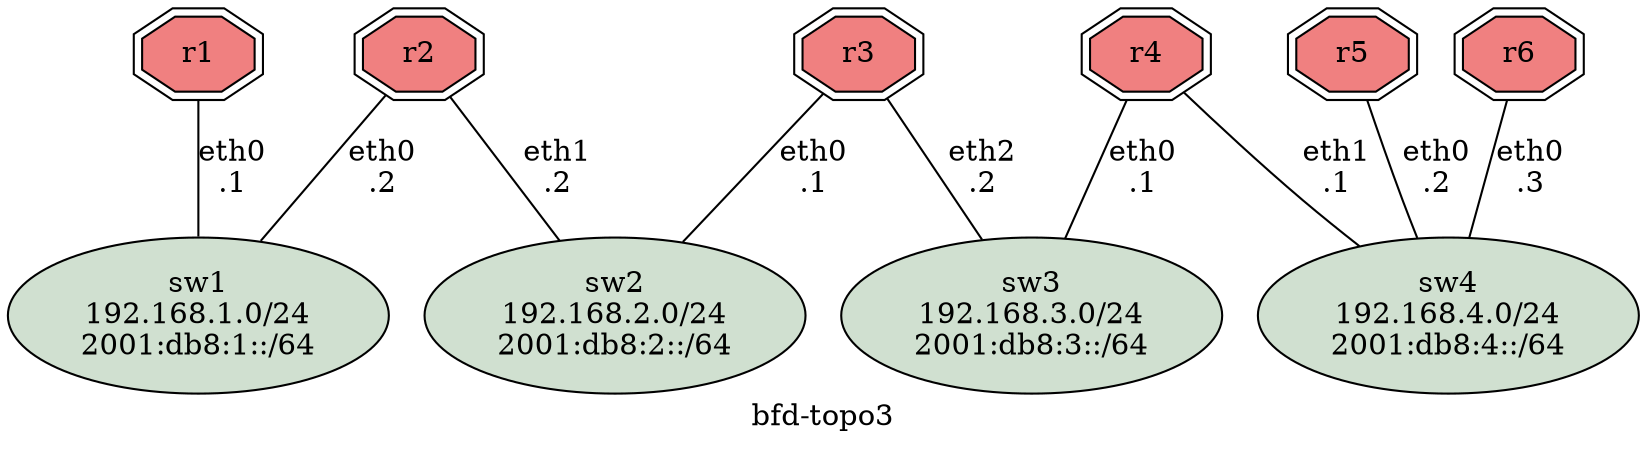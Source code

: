 ## Color coding:
#########################
##  Main FRR: #f08080  red
##  Switches: #d0e0d0  gray
##  RIP:      #19e3d9  Cyan
##  RIPng:    #fcb314  dark yellow
##  OSPFv2:   #32b835  Green
##  OSPFv3:   #19e3d9  Cyan
##  ISIS IPv4 #fcb314  dark yellow
##  ISIS IPv6 #9a81ec  purple
##  BGP IPv4  #eee3d3  beige
##  BGP IPv6  #fdff00  yellow
##### Colors (see http://www.color-hex.com/)

graph template {
  label="bfd-topo3";

  # Routers
  r1 [
    shape=doubleoctagon,
    label="r1",
    fillcolor="#f08080",
    style=filled,
  ];
  r2 [
    shape=doubleoctagon
    label="r2",
    fillcolor="#f08080",
    style=filled,
  ];
  r3 [
    shape=doubleoctagon
    label="r3",
    fillcolor="#f08080",
    style=filled,
  ];
  r4 [
    shape=doubleoctagon
    label="r4",
    fillcolor="#f08080",
    style=filled,
  ];
  r5 [
    shape=doubleoctagon
    label="r5",
    fillcolor="#f08080",
    style=filled,
  ];
  r6 [
    shape=doubleoctagon
    label="r6",
    fillcolor="#f08080",
    style=filled,
  ];

  # Switches
  sw1 [
    shape=oval,
    label="sw1\n192.168.1.0/24\n2001:db8:1::/64",
    fillcolor="#d0e0d0",
    style=filled,
  ];
  sw2 [
    shape=oval,
    label="sw2\n192.168.2.0/24\n2001:db8:2::/64",
    fillcolor="#d0e0d0",
    style=filled,
  ];
  sw3 [
    shape=oval,
    label="sw3\n192.168.3.0/24\n2001:db8:3::/64",
    fillcolor="#d0e0d0",
    style=filled,
  ];
  sw4 [
    shape=oval,
    label="sw4\n192.168.4.0/24\n2001:db8:4::/64",
    fillcolor="#d0e0d0",
    style=filled,
  ];

  # Connections
  r1 -- sw1 [label="eth0\n.1"];
  r2 -- sw1 [label="eth0\n.2"];

  r3 -- sw2 [label="eth0\n.1"];
  r2 -- sw2 [label="eth1\n.2"];

  r4 -- sw3 [label="eth0\n.1"];
  r3 -- sw3 [label="eth2\n.2"];

  r4 -- sw4 [label="eth1\n.1"];
  r5 -- sw4 [label="eth0\n.2"];
  r6 -- sw4 [label="eth0\n.3"];
}
